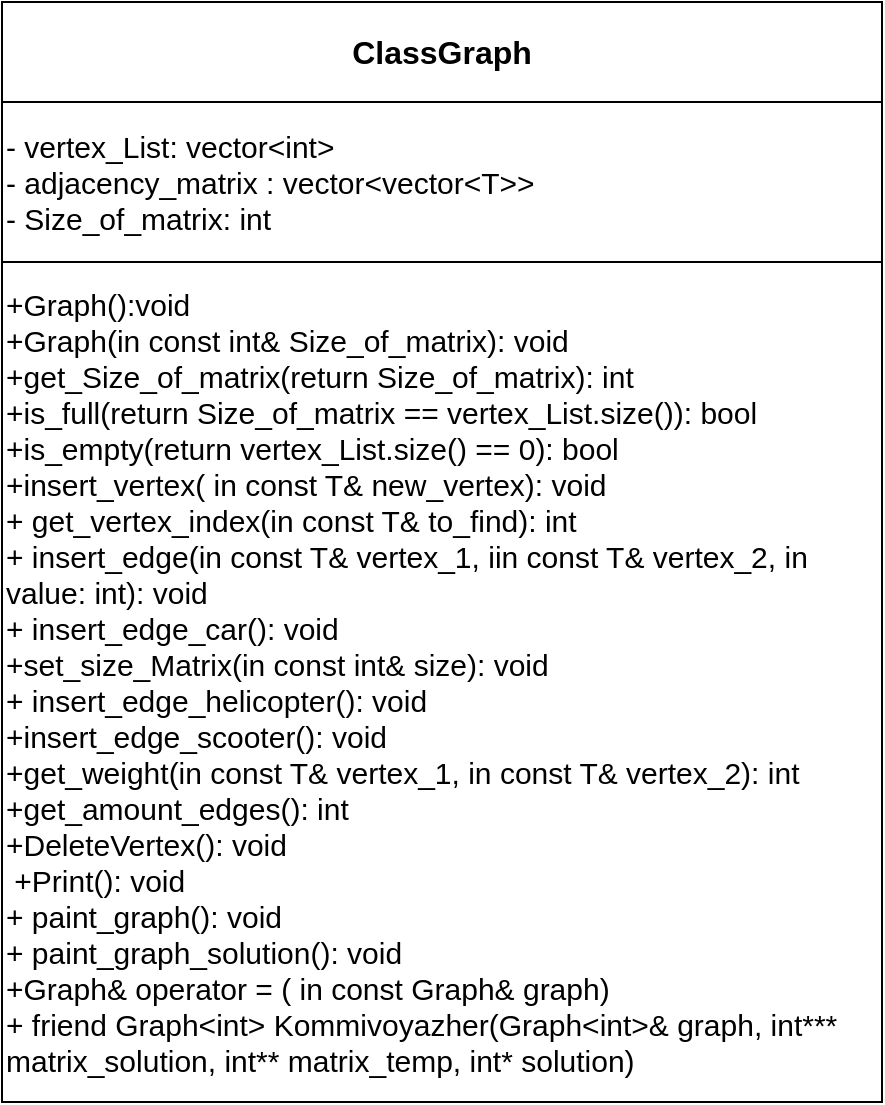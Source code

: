 <mxfile version="14.9.6" type="device"><diagram id="akMs8fCBmq3xSgK6gdNu" name="Страница 1"><mxGraphModel dx="1024" dy="592" grid="1" gridSize="10" guides="1" tooltips="1" connect="1" arrows="1" fold="1" page="1" pageScale="1" pageWidth="827" pageHeight="1169" math="0" shadow="0"><root><mxCell id="0"/><mxCell id="1" parent="0"/><mxCell id="LrY6IyoUnmpCNSSr-7nT-1" value="ClassGraph" style="rounded=0;whiteSpace=wrap;html=1;fontSize=16;fontStyle=1" vertex="1" parent="1"><mxGeometry x="160" y="50" width="440" height="50" as="geometry"/></mxCell><mxCell id="LrY6IyoUnmpCNSSr-7nT-2" value="&lt;div&gt;- vertex_List: vector&amp;lt;int&amp;gt;&lt;/div&gt;&lt;div&gt;- adjacency_matrix : vector&amp;lt;vector&amp;lt;T&amp;gt;&amp;gt;&lt;/div&gt;&lt;div&gt;- Size_of_matrix: int&lt;/div&gt;" style="rounded=0;whiteSpace=wrap;html=1;fontSize=15;align=left;" vertex="1" parent="1"><mxGeometry x="160" y="100" width="440" height="80" as="geometry"/></mxCell><mxCell id="LrY6IyoUnmpCNSSr-7nT-3" value="&lt;div&gt;+Graph():void&lt;/div&gt;&lt;div&gt;+Graph(in const int&amp;amp; Size_of_matrix): void&lt;/div&gt;&lt;div&gt;+get_Size_of_matrix(return Size_of_matrix): int&lt;/div&gt;&lt;div&gt;+is_full(return Size_of_matrix == vertex_List.size()): bool&lt;/div&gt;&lt;div&gt;+is_empty(return vertex_List.size() == 0): bool&lt;/div&gt;&lt;div&gt;+insert_vertex( in const T&amp;amp; new_vertex): void&lt;/div&gt;&lt;div&gt;+ get_vertex_index(in const T&amp;amp; to_find): int&lt;/div&gt;&lt;div&gt;+ insert_edge(in const T&amp;amp; vertex_1, iin const T&amp;amp; vertex_2, in value: int): void&lt;/div&gt;&lt;div&gt;+ insert_edge_car(): void&lt;/div&gt;&lt;div&gt;+set_size_Matrix(in const int&amp;amp; size): void&lt;/div&gt;&lt;div&gt;+ insert_edge_helicopter(): void&lt;/div&gt;&lt;div&gt;+insert_edge_scooter(): void&lt;/div&gt;&lt;div&gt;+get_weight(in const T&amp;amp; vertex_1, in const T&amp;amp; vertex_2): int&lt;/div&gt;&lt;div&gt;+get_amount_edges(): int&lt;/div&gt;&lt;div&gt;+DeleteVertex(): void&lt;/div&gt;&lt;div&gt;&amp;nbsp;+Print(): void&lt;/div&gt;&lt;div&gt;+ paint_graph(): void&lt;/div&gt;&lt;div&gt;+ paint_graph_solution(): void&lt;/div&gt;&lt;div&gt;+Graph&amp;amp; operator = ( in const Graph&amp;amp; graph)&lt;/div&gt;&lt;div&gt;+&amp;nbsp;friend Graph&amp;lt;int&amp;gt; Kommivoyazher(Graph&amp;lt;int&amp;gt;&amp;amp; graph, int*** matrix_solution, int** matrix_temp, int* solution)&lt;/div&gt;" style="rounded=0;whiteSpace=wrap;html=1;fontSize=15;align=left;" vertex="1" parent="1"><mxGeometry x="160" y="180" width="440" height="420" as="geometry"/></mxCell></root></mxGraphModel></diagram></mxfile>